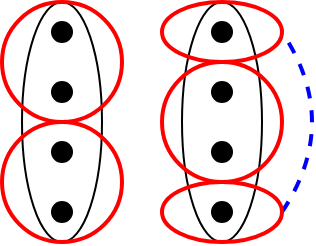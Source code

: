 <mxfile version="26.1.1">
  <diagram name="Page-1" id="sXsMLt0qcEXCTc8aiTOw">
    <mxGraphModel dx="398" dy="113" grid="1" gridSize="10" guides="1" tooltips="1" connect="1" arrows="1" fold="1" page="1" pageScale="1" pageWidth="160" pageHeight="120" math="0" shadow="0">
      <root>
        <mxCell id="0" />
        <mxCell id="1" parent="0" />
        <mxCell id="d0wotKpeYn9yXLSfD2W0-112" value="" style="endArrow=none;dashed=1;html=1;rounded=0;curved=1;strokeColor=#0000FF;strokeWidth=2;entryX=1;entryY=0.5;entryDx=0;entryDy=0;exitX=1;exitY=0.5;exitDx=0;exitDy=0;" parent="1" source="d0wotKpeYn9yXLSfD2W0-108" target="d0wotKpeYn9yXLSfD2W0-100" edge="1">
          <mxGeometry width="50" height="50" relative="1" as="geometry">
            <mxPoint x="240" y="350" as="sourcePoint" />
            <mxPoint x="250" y="300" as="targetPoint" />
            <Array as="points">
              <mxPoint x="260" y="300" />
            </Array>
          </mxGeometry>
        </mxCell>
        <mxCell id="nZTgXJX6wF61f6-y6oTK-1" value="" style="group" parent="1" vertex="1" connectable="0">
          <mxGeometry x="100" y="240" width="40" height="120" as="geometry" />
        </mxCell>
        <mxCell id="d0wotKpeYn9yXLSfD2W0-93" value="" style="ellipse;whiteSpace=wrap;html=1;fillColor=none;strokeWidth=1;" parent="nZTgXJX6wF61f6-y6oTK-1" vertex="1">
          <mxGeometry width="40" height="120" as="geometry" />
        </mxCell>
        <mxCell id="d0wotKpeYn9yXLSfD2W0-94" value="" style="ellipse;whiteSpace=wrap;html=1;fillColor=#000000;strokeColor=default;align=center;verticalAlign=middle;fontFamily=Helvetica;fontSize=12;fontColor=default;" parent="nZTgXJX6wF61f6-y6oTK-1" vertex="1">
          <mxGeometry x="15" y="70" width="10" height="10" as="geometry" />
        </mxCell>
        <mxCell id="d0wotKpeYn9yXLSfD2W0-95" value="" style="ellipse;whiteSpace=wrap;html=1;fillColor=#000000;strokeColor=default;align=center;verticalAlign=middle;fontFamily=Helvetica;fontSize=12;fontColor=default;" parent="nZTgXJX6wF61f6-y6oTK-1" vertex="1">
          <mxGeometry x="15" y="100" width="10" height="10" as="geometry" />
        </mxCell>
        <mxCell id="d0wotKpeYn9yXLSfD2W0-96" value="" style="ellipse;whiteSpace=wrap;html=1;fillColor=#000000;strokeColor=default;align=center;verticalAlign=middle;fontFamily=Helvetica;fontSize=12;fontColor=default;" parent="nZTgXJX6wF61f6-y6oTK-1" vertex="1">
          <mxGeometry x="15" y="10" width="10" height="10" as="geometry" />
        </mxCell>
        <mxCell id="d0wotKpeYn9yXLSfD2W0-97" value="" style="ellipse;whiteSpace=wrap;html=1;fillColor=#000000;strokeColor=default;align=center;verticalAlign=middle;fontFamily=Helvetica;fontSize=12;fontColor=default;" parent="nZTgXJX6wF61f6-y6oTK-1" vertex="1">
          <mxGeometry x="15" y="40" width="10" height="10" as="geometry" />
        </mxCell>
        <mxCell id="nZTgXJX6wF61f6-y6oTK-2" value="" style="group" parent="1" vertex="1" connectable="0">
          <mxGeometry x="180" y="240" width="40" height="120" as="geometry" />
        </mxCell>
        <mxCell id="d0wotKpeYn9yXLSfD2W0-103" value="" style="ellipse;whiteSpace=wrap;html=1;fillColor=none;strokeWidth=1;" parent="nZTgXJX6wF61f6-y6oTK-2" vertex="1">
          <mxGeometry width="40" height="120" as="geometry" />
        </mxCell>
        <mxCell id="d0wotKpeYn9yXLSfD2W0-104" value="" style="ellipse;whiteSpace=wrap;html=1;fillColor=#000000;strokeColor=default;align=center;verticalAlign=middle;fontFamily=Helvetica;fontSize=12;fontColor=default;" parent="nZTgXJX6wF61f6-y6oTK-2" vertex="1">
          <mxGeometry x="15" y="70" width="10" height="10" as="geometry" />
        </mxCell>
        <mxCell id="d0wotKpeYn9yXLSfD2W0-105" value="" style="ellipse;whiteSpace=wrap;html=1;fillColor=#000000;strokeColor=default;align=center;verticalAlign=middle;fontFamily=Helvetica;fontSize=12;fontColor=default;" parent="nZTgXJX6wF61f6-y6oTK-2" vertex="1">
          <mxGeometry x="15" y="100" width="10" height="10" as="geometry" />
        </mxCell>
        <mxCell id="d0wotKpeYn9yXLSfD2W0-106" value="" style="ellipse;whiteSpace=wrap;html=1;fillColor=#000000;strokeColor=default;align=center;verticalAlign=middle;fontFamily=Helvetica;fontSize=12;fontColor=default;" parent="nZTgXJX6wF61f6-y6oTK-2" vertex="1">
          <mxGeometry x="15" y="10" width="10" height="10" as="geometry" />
        </mxCell>
        <mxCell id="d0wotKpeYn9yXLSfD2W0-107" value="" style="ellipse;whiteSpace=wrap;html=1;fillColor=#000000;strokeColor=default;align=center;verticalAlign=middle;fontFamily=Helvetica;fontSize=12;fontColor=default;" parent="nZTgXJX6wF61f6-y6oTK-2" vertex="1">
          <mxGeometry x="15" y="40" width="10" height="10" as="geometry" />
        </mxCell>
        <mxCell id="d0wotKpeYn9yXLSfD2W0-108" value="" style="ellipse;whiteSpace=wrap;html=1;fillColor=none;strokeColor=#FF0000;strokeWidth=2;" parent="1" vertex="1">
          <mxGeometry x="170" y="330" width="60" height="30" as="geometry" />
        </mxCell>
        <mxCell id="d0wotKpeYn9yXLSfD2W0-90" value="" style="ellipse;whiteSpace=wrap;html=1;fillColor=none;strokeColor=#FF0000;strokeWidth=2;" parent="1" vertex="1">
          <mxGeometry x="90" y="240" width="60" height="60" as="geometry" />
        </mxCell>
        <mxCell id="d0wotKpeYn9yXLSfD2W0-91" value="" style="ellipse;whiteSpace=wrap;html=1;fillColor=none;strokeColor=#FF0000;strokeWidth=2;" parent="1" vertex="1">
          <mxGeometry x="90" y="300" width="60" height="60" as="geometry" />
        </mxCell>
        <mxCell id="d0wotKpeYn9yXLSfD2W0-100" value="" style="ellipse;whiteSpace=wrap;html=1;fillColor=none;strokeColor=#FF0000;strokeWidth=2;" parent="1" vertex="1">
          <mxGeometry x="170" y="240" width="60" height="30" as="geometry" />
        </mxCell>
        <mxCell id="d0wotKpeYn9yXLSfD2W0-101" value="" style="ellipse;whiteSpace=wrap;html=1;fillColor=none;strokeColor=#FF0000;strokeWidth=2;" parent="1" vertex="1">
          <mxGeometry x="170" y="270" width="60" height="60" as="geometry" />
        </mxCell>
      </root>
    </mxGraphModel>
  </diagram>
</mxfile>
